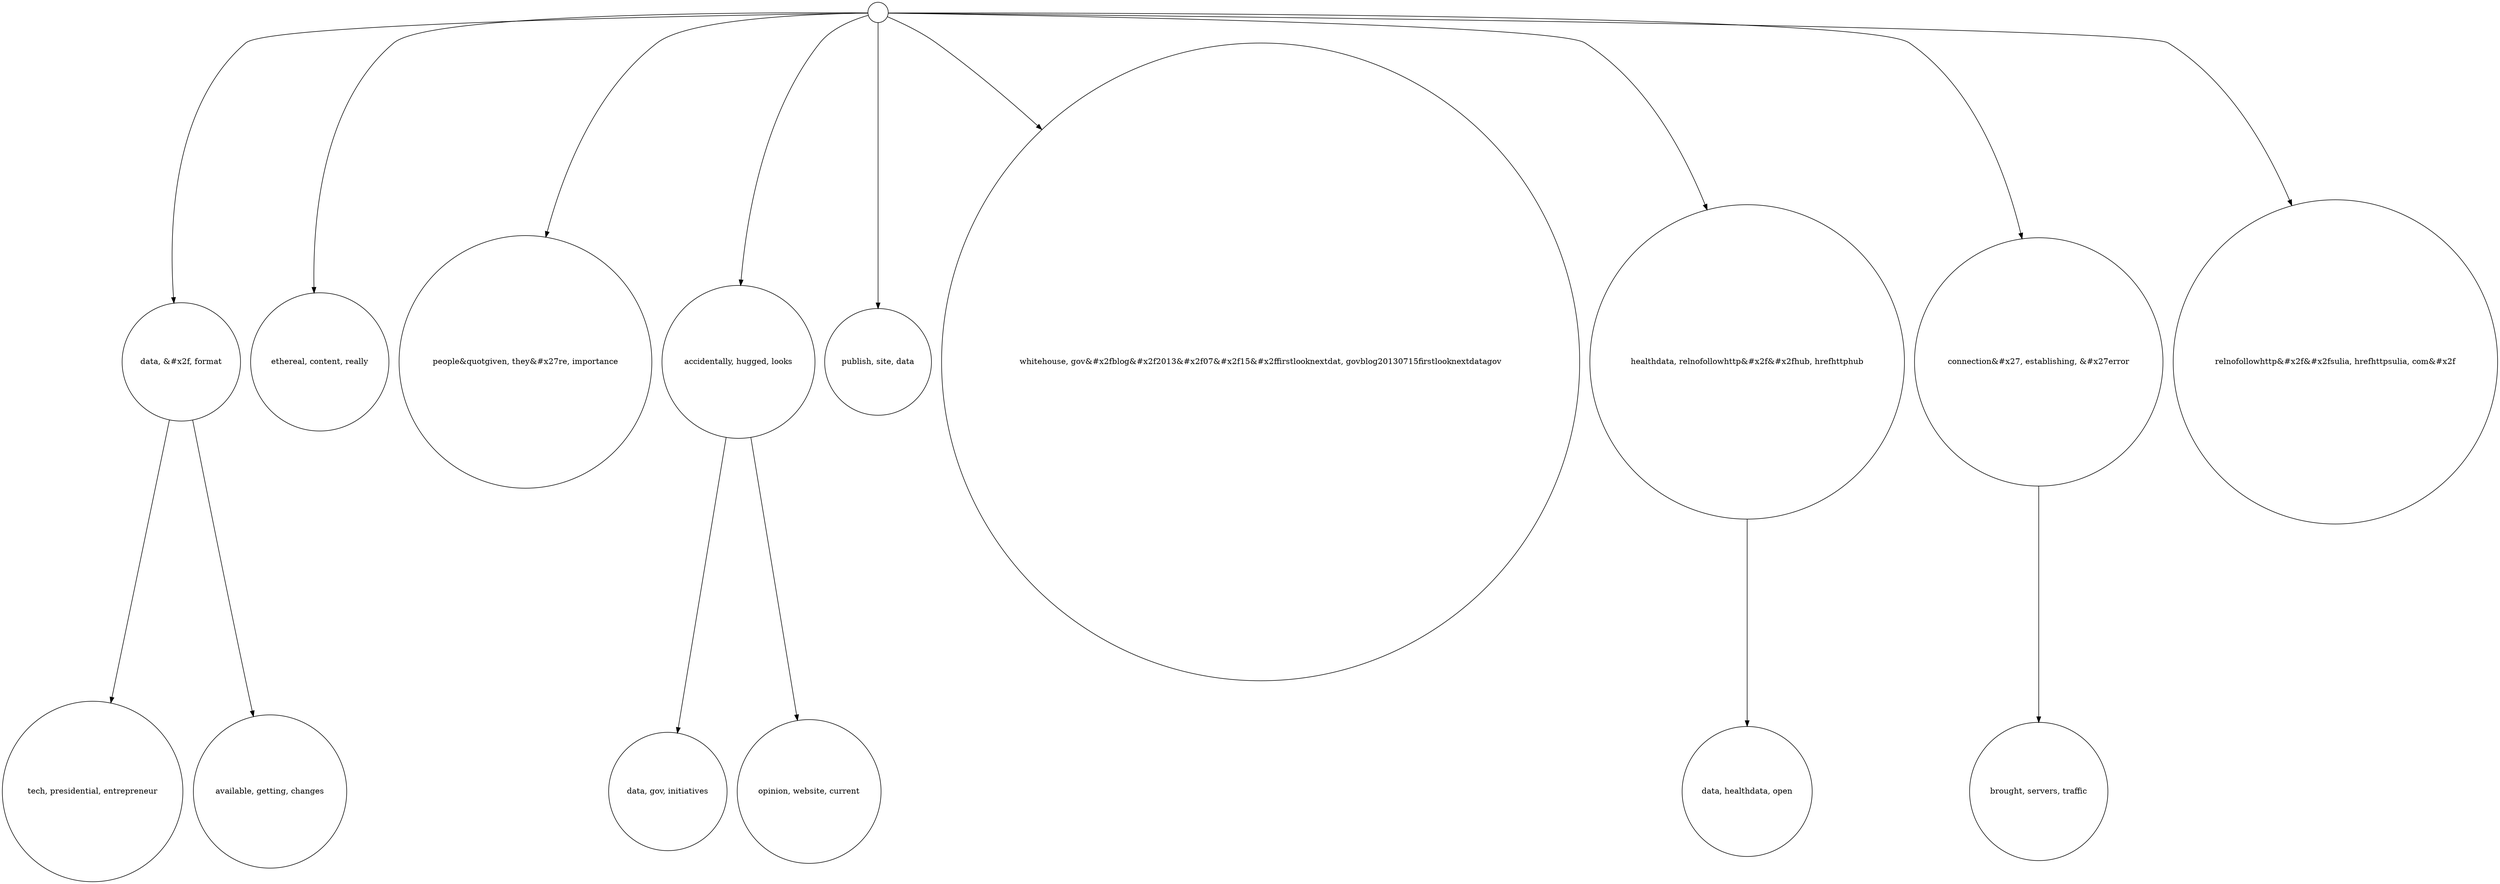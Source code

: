 digraph tree {
6054055[shape=circle, label="tech, presidential, entrepreneur"]
6052640[shape=circle, label="available, getting, changes"]
6052346[shape=circle, label="data, &#x2f, format"]
6052393[shape=circle, label="ethereal, content, really"]
6051972[shape=circle, label="people&quotgiven, they&#x27re, importance"]
6056066[shape=circle, label="data, gov, initiatives"]
6051759[shape=circle, label="opinion, website, current"]
6051723[shape=circle, label="accidentally, hugged, looks"]
6051788[shape=circle, label="publish, site, data"]
6051908[shape=circle, label="whitehouse, gov&#x2fblog&#x2f2013&#x2f07&#x2f15&#x2ffirstlooknextdat, govblog20130715firstlooknextdatagov"]
6056164[shape=circle, label="data, healthdata, open"]
6051905[shape=circle, label="healthdata, relnofollowhttp&#x2f&#x2fhub, hrefhttphub"]
6056114[shape=circle, label="brought, servers, traffic"]
6051718[shape=circle, label="connection&#x27, establishing, &#x27error"]
6051419[shape=circle, label="relnofollowhttp&#x2f&#x2fsulia, hrefhttpsulia, com&#x2f"]
6051377[shape=circle, label=""]
6052346->6054055
6052346->6052640
6051377->6052346
6051377->6052393
6051377->6051972
6051723->6056066
6051723->6051759
6051377->6051723
6051377->6051788
6051377->6051908
6051905->6056164
6051377->6051905
6051718->6056114
6051377->6051718
6051377->6051419
}